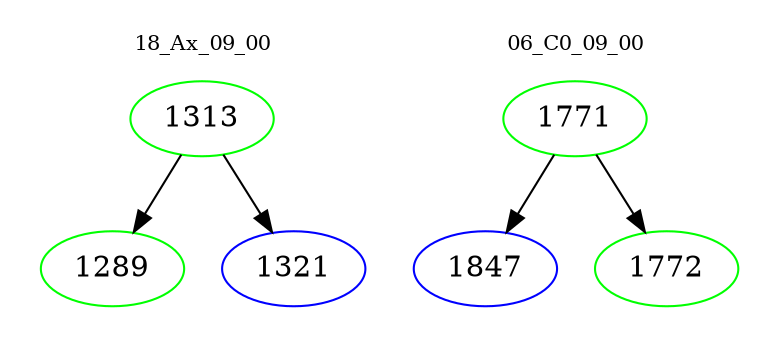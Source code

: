digraph{
subgraph cluster_0 {
color = white
label = "18_Ax_09_00";
fontsize=10;
T0_1313 [label="1313", color="green"]
T0_1313 -> T0_1289 [color="black"]
T0_1289 [label="1289", color="green"]
T0_1313 -> T0_1321 [color="black"]
T0_1321 [label="1321", color="blue"]
}
subgraph cluster_1 {
color = white
label = "06_C0_09_00";
fontsize=10;
T1_1771 [label="1771", color="green"]
T1_1771 -> T1_1847 [color="black"]
T1_1847 [label="1847", color="blue"]
T1_1771 -> T1_1772 [color="black"]
T1_1772 [label="1772", color="green"]
}
}
